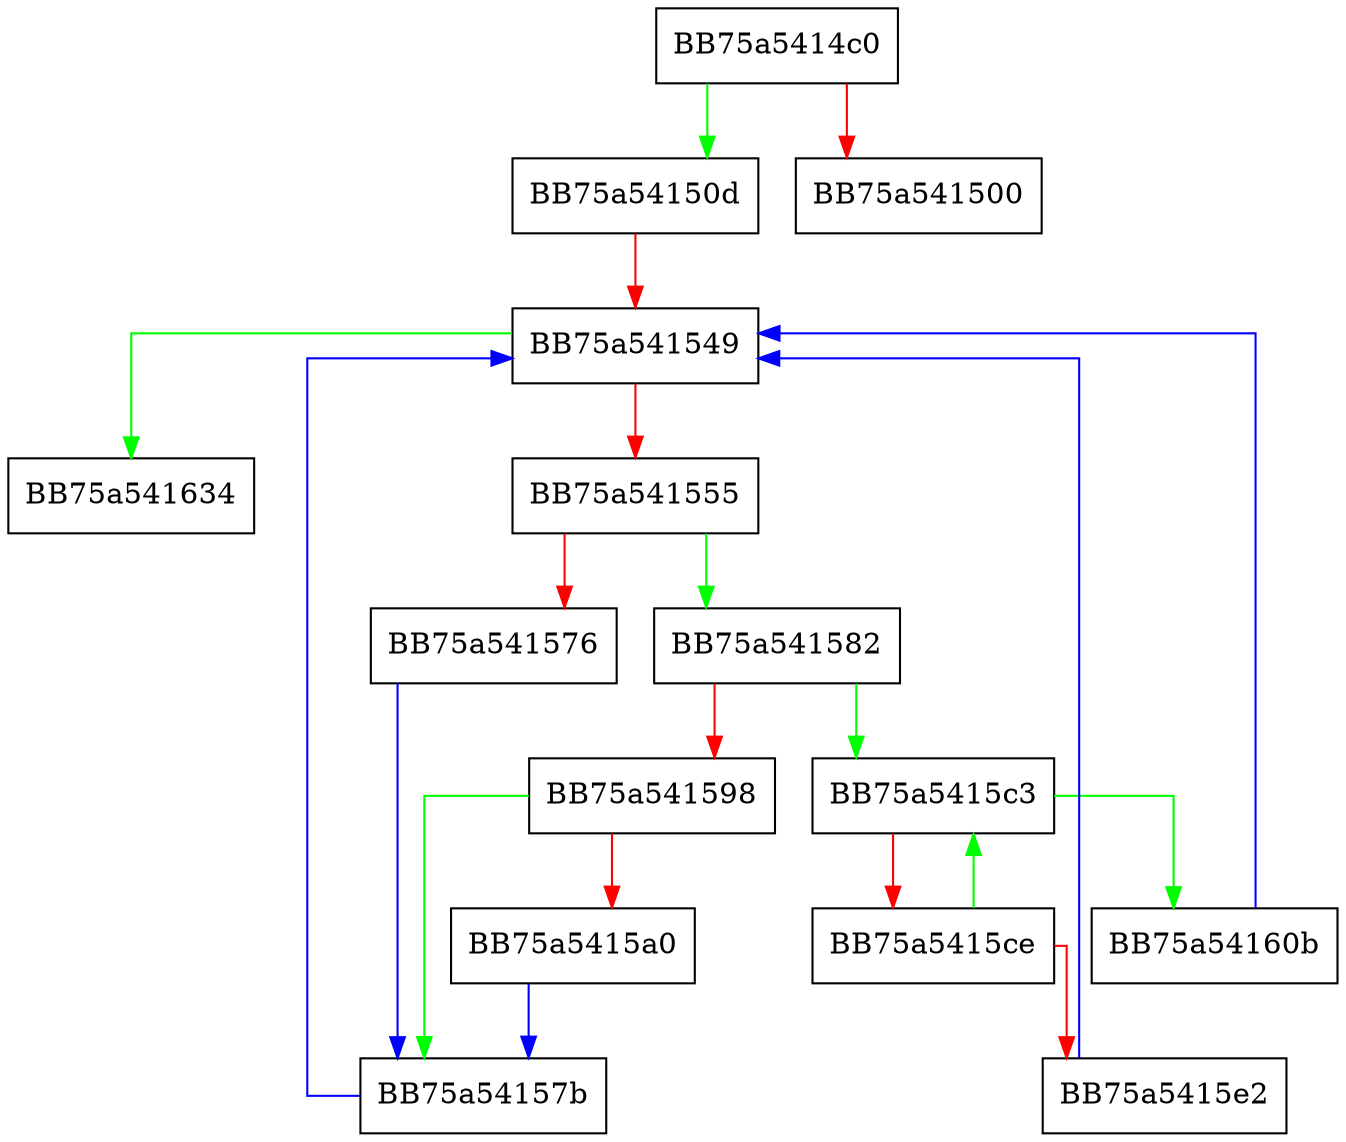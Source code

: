 digraph _Forced_rehash {
  node [shape="box"];
  graph [splines=ortho];
  BB75a5414c0 -> BB75a54150d [color="green"];
  BB75a5414c0 -> BB75a541500 [color="red"];
  BB75a54150d -> BB75a541549 [color="red"];
  BB75a541549 -> BB75a541634 [color="green"];
  BB75a541549 -> BB75a541555 [color="red"];
  BB75a541555 -> BB75a541582 [color="green"];
  BB75a541555 -> BB75a541576 [color="red"];
  BB75a541576 -> BB75a54157b [color="blue"];
  BB75a54157b -> BB75a541549 [color="blue"];
  BB75a541582 -> BB75a5415c3 [color="green"];
  BB75a541582 -> BB75a541598 [color="red"];
  BB75a541598 -> BB75a54157b [color="green"];
  BB75a541598 -> BB75a5415a0 [color="red"];
  BB75a5415a0 -> BB75a54157b [color="blue"];
  BB75a5415c3 -> BB75a54160b [color="green"];
  BB75a5415c3 -> BB75a5415ce [color="red"];
  BB75a5415ce -> BB75a5415c3 [color="green"];
  BB75a5415ce -> BB75a5415e2 [color="red"];
  BB75a5415e2 -> BB75a541549 [color="blue"];
  BB75a54160b -> BB75a541549 [color="blue"];
}